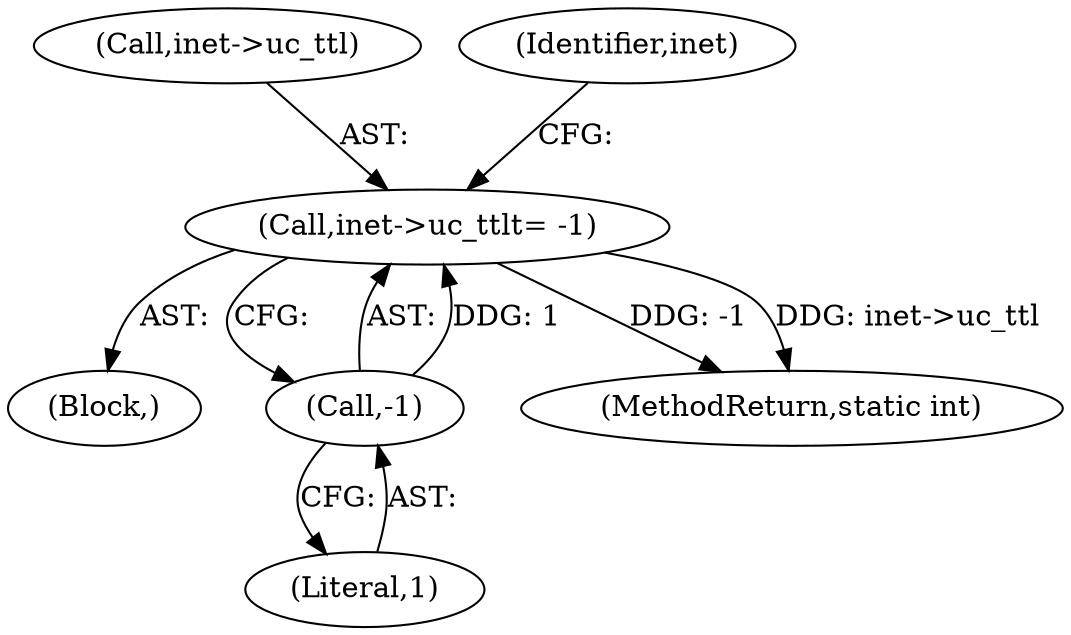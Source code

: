 digraph "0_linux_79462ad02e861803b3840cc782248c7359451cd9_1@pointer" {
"1000370" [label="(Call,inet->uc_ttl\t= -1)"];
"1000374" [label="(Call,-1)"];
"1000371" [label="(Call,inet->uc_ttl)"];
"1000375" [label="(Literal,1)"];
"1000370" [label="(Call,inet->uc_ttl\t= -1)"];
"1000112" [label="(Block,)"];
"1000444" [label="(MethodReturn,static int)"];
"1000374" [label="(Call,-1)"];
"1000378" [label="(Identifier,inet)"];
"1000370" -> "1000112"  [label="AST: "];
"1000370" -> "1000374"  [label="CFG: "];
"1000371" -> "1000370"  [label="AST: "];
"1000374" -> "1000370"  [label="AST: "];
"1000378" -> "1000370"  [label="CFG: "];
"1000370" -> "1000444"  [label="DDG: -1"];
"1000370" -> "1000444"  [label="DDG: inet->uc_ttl"];
"1000374" -> "1000370"  [label="DDG: 1"];
"1000374" -> "1000375"  [label="CFG: "];
"1000375" -> "1000374"  [label="AST: "];
}

